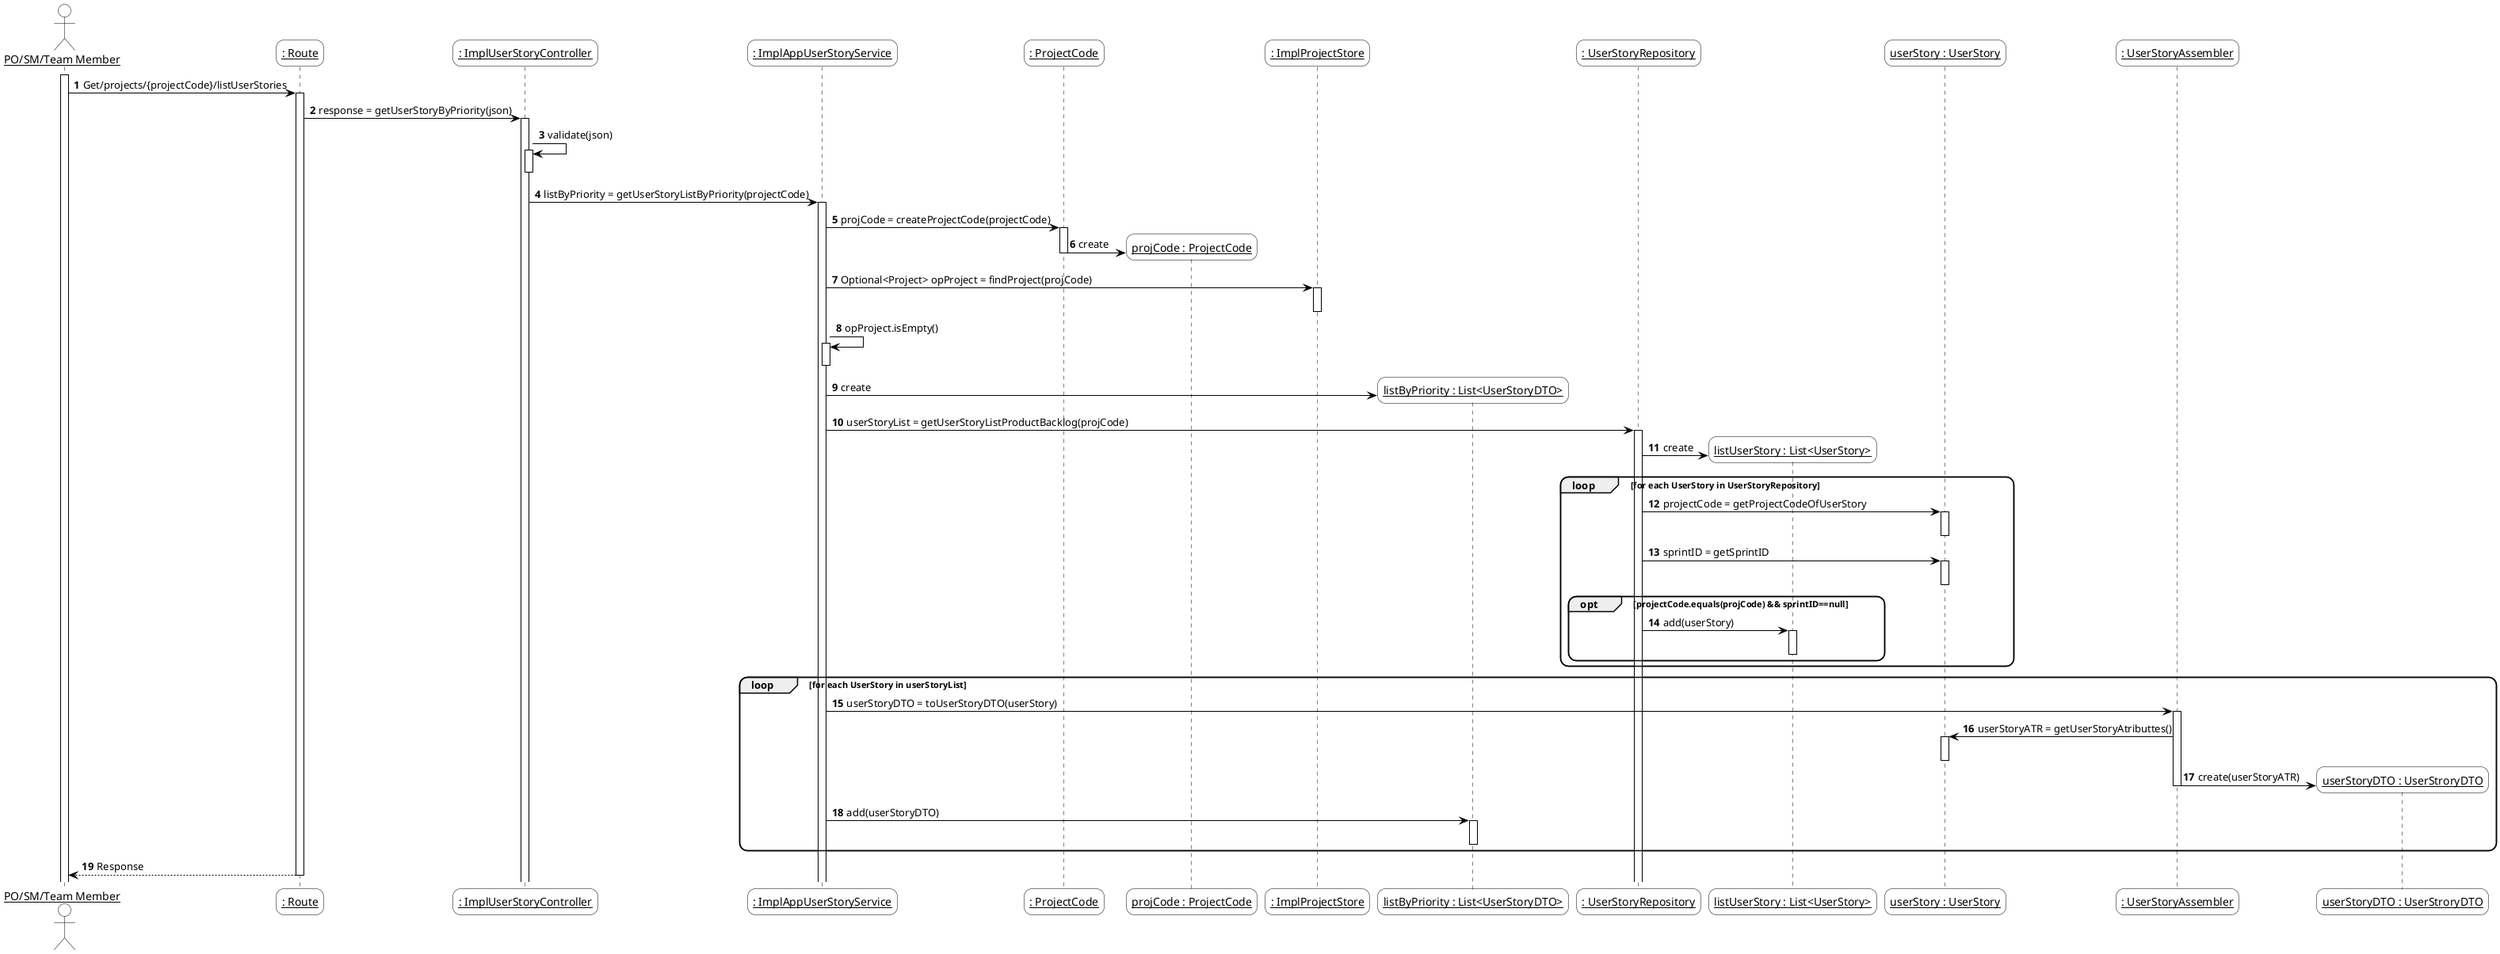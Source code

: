 @startuml
'https://plantuml.com/sequence-diagramskinparam sequenceArrowThickness 2
skinparam roundcorner 20
skinparam maxmessagesize 0
skinparam sequenceParticipant underline
skinparam sequence {
ArrowColor black
ActorBorderColor #black
LifeLineBorderColor black
LifeLineBackgroundColor white
ParticipantBorderColor black
ParticipantBackgroundColor #transparent
ParticipantFontName Aapex
ParticipantFontSize 14
ParticipantFontColor black
ActorBackgroundColor #transparent
ActorFontColor black
ActorFontSize 14
ActorFontName Aapex
}

autonumber
autoactivate on

actor "PO/SM/Team Member" as PO_SM_TM

activate PO_SM_TM
PO_SM_TM -> ": Route" : Get/projects/{projectCode}/listUserStories
": Route" -> ": ImplUserStoryController" : response = getUserStoryByPriority(json)
": ImplUserStoryController" -> ": ImplUserStoryController" ++-- : validate(json)
": ImplUserStoryController" -> ": ImplAppUserStoryService" : listByPriority = getUserStoryListByPriority(projectCode)

": ImplAppUserStoryService" -> ": ProjectCode" : projCode = createProjectCode(projectCode)
": ProjectCode" -> "projCode : ProjectCode"  ** : create
deactivate

": ImplAppUserStoryService" -> ": ImplProjectStore" :  Optional<Project> opProject = findProject(projCode)
deactivate

": ImplAppUserStoryService" -> ": ImplAppUserStoryService" ++-- : opProject.isEmpty()

": ImplAppUserStoryService" -> "listByPriority : List<UserStoryDTO>" ** : create
": ImplAppUserStoryService" -> ": UserStoryRepository" : userStoryList = getUserStoryListProductBacklog(projCode)

": UserStoryRepository" -> "listUserStory : List<UserStory>" ** : create
 loop for each UserStory in UserStoryRepository
": UserStoryRepository" -> "userStory : UserStory" : projectCode = getProjectCodeOfUserStory
    deactivate "userStory : UserStory"
": UserStoryRepository" -> "userStory : UserStory" : sprintID = getSprintID
    deactivate "userStory : UserStory"

opt projectCode.equals(projCode) && sprintID==null
": UserStoryRepository" -> "listUserStory : List<UserStory>" : add(userStory)
deactivate "listUserStory : List<UserStory>"
end
end

loop for each UserStory in userStoryList
": ImplAppUserStoryService" -> ": UserStoryAssembler" : userStoryDTO = toUserStoryDTO(userStory)
": UserStoryAssembler" -> "userStory : UserStory" : userStoryATR = getUserStoryAtributtes()
deactivate "userStory : UserStory"
": UserStoryAssembler" -> "userStoryDTO : UserStroryDTO" ** : create(userStoryATR)
deactivate ": UserStoryAssembler"

": ImplAppUserStoryService" -> "listByPriority : List<UserStoryDTO>" : add(userStoryDTO)
deactivate "listByPriority : List<UserStoryDTO>"
end

": Route" --> PO_SM_TM : Response

@enduml
